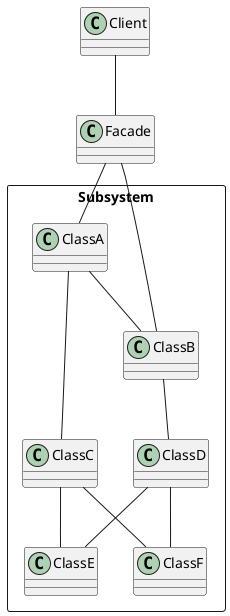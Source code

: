@startuml

class Client {
}

class Facade {
}

package Subsystem <<Rectangle>> {
  class ClassA
  class ClassB
  class ClassC
  class ClassD
  class ClassE
  class ClassF
}

Client -- Facade
Facade -- ClassA
Facade -- ClassB
ClassA -- ClassB
ClassA -- ClassC
ClassB -- ClassD
ClassC -- ClassF
ClassC -- ClassE
ClassD -- ClassF
ClassD -- ClassE

@enduml

